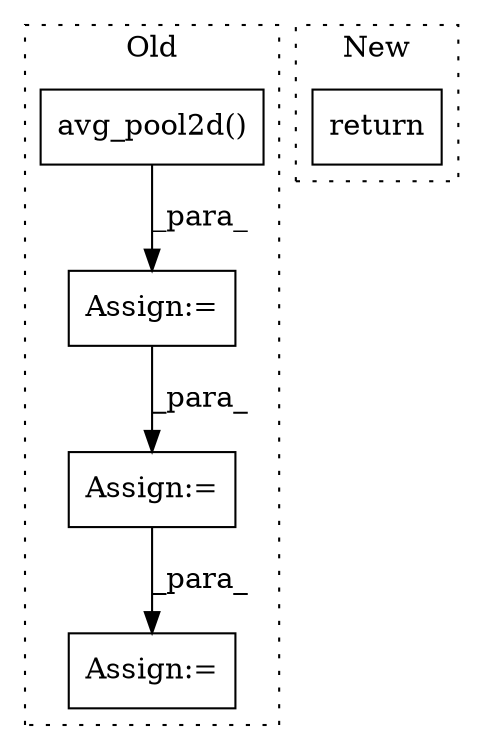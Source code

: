 digraph G {
subgraph cluster0 {
1 [label="avg_pool2d()" a="75" s="711,761" l="13,1" shape="box"];
3 [label="Assign:=" a="68" s="843" l="4" shape="box"];
4 [label="Assign:=" a="68" s="708" l="3" shape="box"];
5 [label="Assign:=" a="68" s="802" l="3" shape="box"];
label = "Old";
style="dotted";
}
subgraph cluster1 {
2 [label="return" a="93" s="1280" l="7" shape="box"];
label = "New";
style="dotted";
}
1 -> 4 [label="_para_"];
4 -> 5 [label="_para_"];
5 -> 3 [label="_para_"];
}